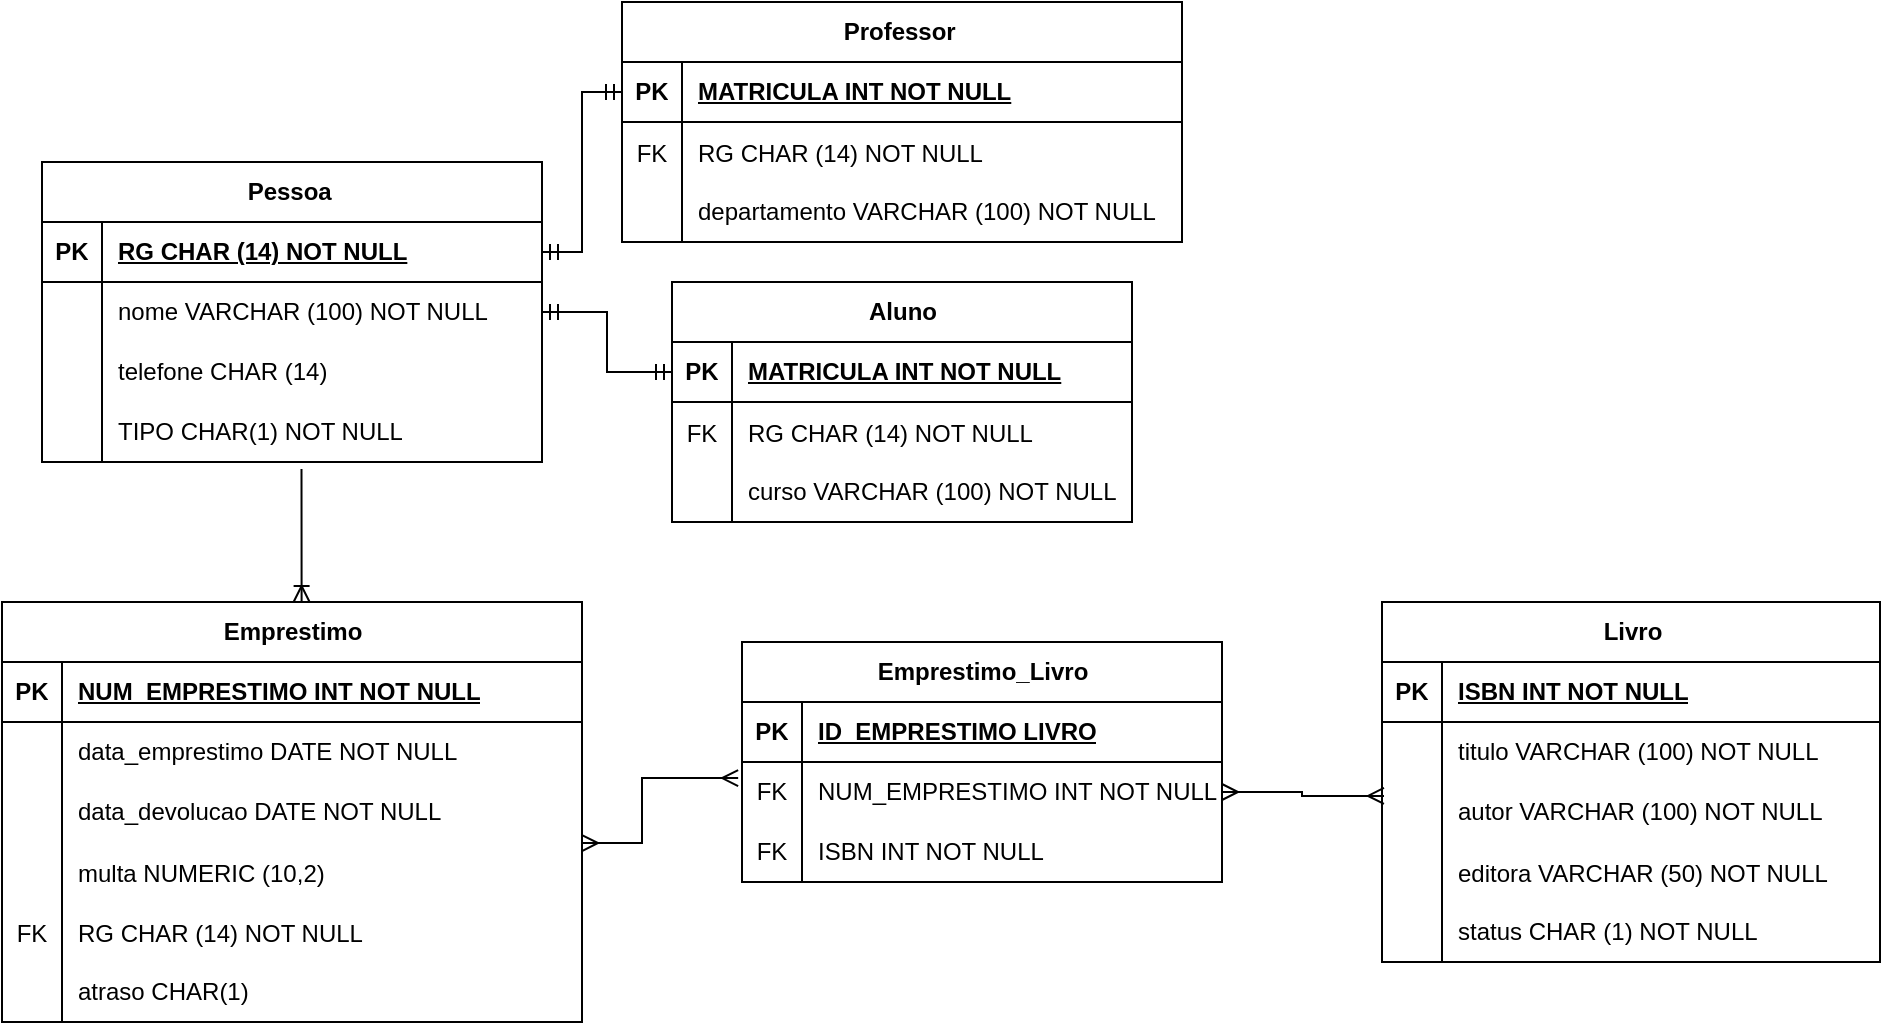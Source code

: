 <mxfile version="24.8.6">
  <diagram name="Página-1" id="VPwl-P8GIFrnqYpuES0P">
    <mxGraphModel dx="880" dy="1637" grid="1" gridSize="10" guides="1" tooltips="1" connect="1" arrows="1" fold="1" page="1" pageScale="1" pageWidth="827" pageHeight="1169" math="0" shadow="0">
      <root>
        <mxCell id="0" />
        <mxCell id="1" parent="0" />
        <mxCell id="wAEbkP4SQb0jNfC5Fs4B-1" value="Livro" style="shape=table;startSize=30;container=1;collapsible=1;childLayout=tableLayout;fixedRows=1;rowLines=0;fontStyle=1;align=center;resizeLast=1;html=1;" vertex="1" parent="1">
          <mxGeometry x="1000" y="-30" width="249" height="180" as="geometry" />
        </mxCell>
        <mxCell id="wAEbkP4SQb0jNfC5Fs4B-2" value="" style="shape=tableRow;horizontal=0;startSize=0;swimlaneHead=0;swimlaneBody=0;fillColor=none;collapsible=0;dropTarget=0;points=[[0,0.5],[1,0.5]];portConstraint=eastwest;top=0;left=0;right=0;bottom=1;" vertex="1" parent="wAEbkP4SQb0jNfC5Fs4B-1">
          <mxGeometry y="30" width="249" height="30" as="geometry" />
        </mxCell>
        <mxCell id="wAEbkP4SQb0jNfC5Fs4B-3" value="PK" style="shape=partialRectangle;connectable=0;fillColor=none;top=0;left=0;bottom=0;right=0;fontStyle=1;overflow=hidden;whiteSpace=wrap;html=1;" vertex="1" parent="wAEbkP4SQb0jNfC5Fs4B-2">
          <mxGeometry width="30" height="30" as="geometry">
            <mxRectangle width="30" height="30" as="alternateBounds" />
          </mxGeometry>
        </mxCell>
        <mxCell id="wAEbkP4SQb0jNfC5Fs4B-4" value="ISBN INT NOT NULL" style="shape=partialRectangle;connectable=0;fillColor=none;top=0;left=0;bottom=0;right=0;align=left;spacingLeft=6;fontStyle=5;overflow=hidden;whiteSpace=wrap;html=1;" vertex="1" parent="wAEbkP4SQb0jNfC5Fs4B-2">
          <mxGeometry x="30" width="219" height="30" as="geometry">
            <mxRectangle width="219" height="30" as="alternateBounds" />
          </mxGeometry>
        </mxCell>
        <mxCell id="wAEbkP4SQb0jNfC5Fs4B-5" value="" style="shape=tableRow;horizontal=0;startSize=0;swimlaneHead=0;swimlaneBody=0;fillColor=none;collapsible=0;dropTarget=0;points=[[0,0.5],[1,0.5]];portConstraint=eastwest;top=0;left=0;right=0;bottom=0;" vertex="1" parent="wAEbkP4SQb0jNfC5Fs4B-1">
          <mxGeometry y="60" width="249" height="30" as="geometry" />
        </mxCell>
        <mxCell id="wAEbkP4SQb0jNfC5Fs4B-6" value="" style="shape=partialRectangle;connectable=0;fillColor=none;top=0;left=0;bottom=0;right=0;editable=1;overflow=hidden;whiteSpace=wrap;html=1;" vertex="1" parent="wAEbkP4SQb0jNfC5Fs4B-5">
          <mxGeometry width="30" height="30" as="geometry">
            <mxRectangle width="30" height="30" as="alternateBounds" />
          </mxGeometry>
        </mxCell>
        <mxCell id="wAEbkP4SQb0jNfC5Fs4B-7" value="titulo VARCHAR (100) NOT NULL" style="shape=partialRectangle;connectable=0;fillColor=none;top=0;left=0;bottom=0;right=0;align=left;spacingLeft=6;overflow=hidden;whiteSpace=wrap;html=1;" vertex="1" parent="wAEbkP4SQb0jNfC5Fs4B-5">
          <mxGeometry x="30" width="219" height="30" as="geometry">
            <mxRectangle width="219" height="30" as="alternateBounds" />
          </mxGeometry>
        </mxCell>
        <mxCell id="wAEbkP4SQb0jNfC5Fs4B-8" value="" style="shape=tableRow;horizontal=0;startSize=0;swimlaneHead=0;swimlaneBody=0;fillColor=none;collapsible=0;dropTarget=0;points=[[0,0.5],[1,0.5]];portConstraint=eastwest;top=0;left=0;right=0;bottom=0;" vertex="1" parent="wAEbkP4SQb0jNfC5Fs4B-1">
          <mxGeometry y="90" width="249" height="30" as="geometry" />
        </mxCell>
        <mxCell id="wAEbkP4SQb0jNfC5Fs4B-9" value="" style="shape=partialRectangle;connectable=0;fillColor=none;top=0;left=0;bottom=0;right=0;editable=1;overflow=hidden;whiteSpace=wrap;html=1;" vertex="1" parent="wAEbkP4SQb0jNfC5Fs4B-8">
          <mxGeometry width="30" height="30" as="geometry">
            <mxRectangle width="30" height="30" as="alternateBounds" />
          </mxGeometry>
        </mxCell>
        <mxCell id="wAEbkP4SQb0jNfC5Fs4B-10" value="autor VARCHAR (100) NOT NULL" style="shape=partialRectangle;connectable=0;fillColor=none;top=0;left=0;bottom=0;right=0;align=left;spacingLeft=6;overflow=hidden;whiteSpace=wrap;html=1;" vertex="1" parent="wAEbkP4SQb0jNfC5Fs4B-8">
          <mxGeometry x="30" width="219" height="30" as="geometry">
            <mxRectangle width="219" height="30" as="alternateBounds" />
          </mxGeometry>
        </mxCell>
        <mxCell id="wAEbkP4SQb0jNfC5Fs4B-14" value="" style="shape=tableRow;horizontal=0;startSize=0;swimlaneHead=0;swimlaneBody=0;fillColor=none;collapsible=0;dropTarget=0;points=[[0,0.5],[1,0.5]];portConstraint=eastwest;top=0;left=0;right=0;bottom=0;" vertex="1" parent="wAEbkP4SQb0jNfC5Fs4B-1">
          <mxGeometry y="120" width="249" height="30" as="geometry" />
        </mxCell>
        <mxCell id="wAEbkP4SQb0jNfC5Fs4B-15" value="" style="shape=partialRectangle;connectable=0;fillColor=none;top=0;left=0;bottom=0;right=0;editable=1;overflow=hidden;" vertex="1" parent="wAEbkP4SQb0jNfC5Fs4B-14">
          <mxGeometry width="30" height="30" as="geometry">
            <mxRectangle width="30" height="30" as="alternateBounds" />
          </mxGeometry>
        </mxCell>
        <mxCell id="wAEbkP4SQb0jNfC5Fs4B-16" value="editora VARCHAR (50) NOT NULL" style="shape=partialRectangle;connectable=0;fillColor=none;top=0;left=0;bottom=0;right=0;align=left;spacingLeft=6;overflow=hidden;" vertex="1" parent="wAEbkP4SQb0jNfC5Fs4B-14">
          <mxGeometry x="30" width="219" height="30" as="geometry">
            <mxRectangle width="219" height="30" as="alternateBounds" />
          </mxGeometry>
        </mxCell>
        <mxCell id="wAEbkP4SQb0jNfC5Fs4B-11" value="" style="shape=tableRow;horizontal=0;startSize=0;swimlaneHead=0;swimlaneBody=0;fillColor=none;collapsible=0;dropTarget=0;points=[[0,0.5],[1,0.5]];portConstraint=eastwest;top=0;left=0;right=0;bottom=0;" vertex="1" parent="wAEbkP4SQb0jNfC5Fs4B-1">
          <mxGeometry y="150" width="249" height="30" as="geometry" />
        </mxCell>
        <mxCell id="wAEbkP4SQb0jNfC5Fs4B-12" value="" style="shape=partialRectangle;connectable=0;fillColor=none;top=0;left=0;bottom=0;right=0;editable=1;overflow=hidden;whiteSpace=wrap;html=1;" vertex="1" parent="wAEbkP4SQb0jNfC5Fs4B-11">
          <mxGeometry width="30" height="30" as="geometry">
            <mxRectangle width="30" height="30" as="alternateBounds" />
          </mxGeometry>
        </mxCell>
        <mxCell id="wAEbkP4SQb0jNfC5Fs4B-13" value="status CHAR (1) NOT NULL" style="shape=partialRectangle;connectable=0;fillColor=none;top=0;left=0;bottom=0;right=0;align=left;spacingLeft=6;overflow=hidden;whiteSpace=wrap;html=1;" vertex="1" parent="wAEbkP4SQb0jNfC5Fs4B-11">
          <mxGeometry x="30" width="219" height="30" as="geometry">
            <mxRectangle width="219" height="30" as="alternateBounds" />
          </mxGeometry>
        </mxCell>
        <mxCell id="wAEbkP4SQb0jNfC5Fs4B-17" value="Pessoa&amp;nbsp;" style="shape=table;startSize=30;container=1;collapsible=1;childLayout=tableLayout;fixedRows=1;rowLines=0;fontStyle=1;align=center;resizeLast=1;html=1;" vertex="1" parent="1">
          <mxGeometry x="330" y="-250" width="250" height="150" as="geometry" />
        </mxCell>
        <mxCell id="wAEbkP4SQb0jNfC5Fs4B-18" value="" style="shape=tableRow;horizontal=0;startSize=0;swimlaneHead=0;swimlaneBody=0;fillColor=none;collapsible=0;dropTarget=0;points=[[0,0.5],[1,0.5]];portConstraint=eastwest;top=0;left=0;right=0;bottom=1;" vertex="1" parent="wAEbkP4SQb0jNfC5Fs4B-17">
          <mxGeometry y="30" width="250" height="30" as="geometry" />
        </mxCell>
        <mxCell id="wAEbkP4SQb0jNfC5Fs4B-19" value="PK" style="shape=partialRectangle;connectable=0;fillColor=none;top=0;left=0;bottom=0;right=0;fontStyle=1;overflow=hidden;whiteSpace=wrap;html=1;" vertex="1" parent="wAEbkP4SQb0jNfC5Fs4B-18">
          <mxGeometry width="30" height="30" as="geometry">
            <mxRectangle width="30" height="30" as="alternateBounds" />
          </mxGeometry>
        </mxCell>
        <mxCell id="wAEbkP4SQb0jNfC5Fs4B-20" value="RG CHAR (14) NOT NULL" style="shape=partialRectangle;connectable=0;fillColor=none;top=0;left=0;bottom=0;right=0;align=left;spacingLeft=6;fontStyle=5;overflow=hidden;whiteSpace=wrap;html=1;" vertex="1" parent="wAEbkP4SQb0jNfC5Fs4B-18">
          <mxGeometry x="30" width="220" height="30" as="geometry">
            <mxRectangle width="220" height="30" as="alternateBounds" />
          </mxGeometry>
        </mxCell>
        <mxCell id="wAEbkP4SQb0jNfC5Fs4B-21" value="" style="shape=tableRow;horizontal=0;startSize=0;swimlaneHead=0;swimlaneBody=0;fillColor=none;collapsible=0;dropTarget=0;points=[[0,0.5],[1,0.5]];portConstraint=eastwest;top=0;left=0;right=0;bottom=0;" vertex="1" parent="wAEbkP4SQb0jNfC5Fs4B-17">
          <mxGeometry y="60" width="250" height="30" as="geometry" />
        </mxCell>
        <mxCell id="wAEbkP4SQb0jNfC5Fs4B-22" value="" style="shape=partialRectangle;connectable=0;fillColor=none;top=0;left=0;bottom=0;right=0;editable=1;overflow=hidden;whiteSpace=wrap;html=1;" vertex="1" parent="wAEbkP4SQb0jNfC5Fs4B-21">
          <mxGeometry width="30" height="30" as="geometry">
            <mxRectangle width="30" height="30" as="alternateBounds" />
          </mxGeometry>
        </mxCell>
        <mxCell id="wAEbkP4SQb0jNfC5Fs4B-23" value="nome VARCHAR (100) NOT NULL" style="shape=partialRectangle;connectable=0;fillColor=none;top=0;left=0;bottom=0;right=0;align=left;spacingLeft=6;overflow=hidden;whiteSpace=wrap;html=1;" vertex="1" parent="wAEbkP4SQb0jNfC5Fs4B-21">
          <mxGeometry x="30" width="220" height="30" as="geometry">
            <mxRectangle width="220" height="30" as="alternateBounds" />
          </mxGeometry>
        </mxCell>
        <mxCell id="wAEbkP4SQb0jNfC5Fs4B-24" value="" style="shape=tableRow;horizontal=0;startSize=0;swimlaneHead=0;swimlaneBody=0;fillColor=none;collapsible=0;dropTarget=0;points=[[0,0.5],[1,0.5]];portConstraint=eastwest;top=0;left=0;right=0;bottom=0;" vertex="1" parent="wAEbkP4SQb0jNfC5Fs4B-17">
          <mxGeometry y="90" width="250" height="30" as="geometry" />
        </mxCell>
        <mxCell id="wAEbkP4SQb0jNfC5Fs4B-25" value="" style="shape=partialRectangle;connectable=0;fillColor=none;top=0;left=0;bottom=0;right=0;editable=1;overflow=hidden;whiteSpace=wrap;html=1;" vertex="1" parent="wAEbkP4SQb0jNfC5Fs4B-24">
          <mxGeometry width="30" height="30" as="geometry">
            <mxRectangle width="30" height="30" as="alternateBounds" />
          </mxGeometry>
        </mxCell>
        <mxCell id="wAEbkP4SQb0jNfC5Fs4B-26" value="telefone CHAR (14)&amp;nbsp;" style="shape=partialRectangle;connectable=0;fillColor=none;top=0;left=0;bottom=0;right=0;align=left;spacingLeft=6;overflow=hidden;whiteSpace=wrap;html=1;" vertex="1" parent="wAEbkP4SQb0jNfC5Fs4B-24">
          <mxGeometry x="30" width="220" height="30" as="geometry">
            <mxRectangle width="220" height="30" as="alternateBounds" />
          </mxGeometry>
        </mxCell>
        <mxCell id="wAEbkP4SQb0jNfC5Fs4B-27" value="" style="shape=tableRow;horizontal=0;startSize=0;swimlaneHead=0;swimlaneBody=0;fillColor=none;collapsible=0;dropTarget=0;points=[[0,0.5],[1,0.5]];portConstraint=eastwest;top=0;left=0;right=0;bottom=0;" vertex="1" parent="wAEbkP4SQb0jNfC5Fs4B-17">
          <mxGeometry y="120" width="250" height="30" as="geometry" />
        </mxCell>
        <mxCell id="wAEbkP4SQb0jNfC5Fs4B-28" value="" style="shape=partialRectangle;connectable=0;fillColor=none;top=0;left=0;bottom=0;right=0;editable=1;overflow=hidden;whiteSpace=wrap;html=1;" vertex="1" parent="wAEbkP4SQb0jNfC5Fs4B-27">
          <mxGeometry width="30" height="30" as="geometry">
            <mxRectangle width="30" height="30" as="alternateBounds" />
          </mxGeometry>
        </mxCell>
        <mxCell id="wAEbkP4SQb0jNfC5Fs4B-29" value="TIPO CHAR(1) NOT NULL" style="shape=partialRectangle;connectable=0;fillColor=none;top=0;left=0;bottom=0;right=0;align=left;spacingLeft=6;overflow=hidden;whiteSpace=wrap;html=1;" vertex="1" parent="wAEbkP4SQb0jNfC5Fs4B-27">
          <mxGeometry x="30" width="220" height="30" as="geometry">
            <mxRectangle width="220" height="30" as="alternateBounds" />
          </mxGeometry>
        </mxCell>
        <mxCell id="wAEbkP4SQb0jNfC5Fs4B-30" value="Aluno" style="shape=table;startSize=30;container=1;collapsible=1;childLayout=tableLayout;fixedRows=1;rowLines=0;fontStyle=1;align=center;resizeLast=1;html=1;" vertex="1" parent="1">
          <mxGeometry x="645" y="-190" width="230" height="120" as="geometry" />
        </mxCell>
        <mxCell id="wAEbkP4SQb0jNfC5Fs4B-31" value="" style="shape=tableRow;horizontal=0;startSize=0;swimlaneHead=0;swimlaneBody=0;fillColor=none;collapsible=0;dropTarget=0;points=[[0,0.5],[1,0.5]];portConstraint=eastwest;top=0;left=0;right=0;bottom=1;" vertex="1" parent="wAEbkP4SQb0jNfC5Fs4B-30">
          <mxGeometry y="30" width="230" height="30" as="geometry" />
        </mxCell>
        <mxCell id="wAEbkP4SQb0jNfC5Fs4B-32" value="PK" style="shape=partialRectangle;connectable=0;fillColor=none;top=0;left=0;bottom=0;right=0;fontStyle=1;overflow=hidden;whiteSpace=wrap;html=1;" vertex="1" parent="wAEbkP4SQb0jNfC5Fs4B-31">
          <mxGeometry width="30" height="30" as="geometry">
            <mxRectangle width="30" height="30" as="alternateBounds" />
          </mxGeometry>
        </mxCell>
        <mxCell id="wAEbkP4SQb0jNfC5Fs4B-33" value="MATRICULA INT NOT NULL" style="shape=partialRectangle;connectable=0;fillColor=none;top=0;left=0;bottom=0;right=0;align=left;spacingLeft=6;fontStyle=5;overflow=hidden;whiteSpace=wrap;html=1;" vertex="1" parent="wAEbkP4SQb0jNfC5Fs4B-31">
          <mxGeometry x="30" width="200" height="30" as="geometry">
            <mxRectangle width="200" height="30" as="alternateBounds" />
          </mxGeometry>
        </mxCell>
        <mxCell id="wAEbkP4SQb0jNfC5Fs4B-130" value="" style="shape=tableRow;horizontal=0;startSize=0;swimlaneHead=0;swimlaneBody=0;fillColor=none;collapsible=0;dropTarget=0;points=[[0,0.5],[1,0.5]];portConstraint=eastwest;top=0;left=0;right=0;bottom=0;fontFamily=Helvetica;fontSize=12;fontColor=default;labelBackgroundColor=default;" vertex="1" parent="wAEbkP4SQb0jNfC5Fs4B-30">
          <mxGeometry y="60" width="230" height="30" as="geometry" />
        </mxCell>
        <mxCell id="wAEbkP4SQb0jNfC5Fs4B-131" value="FK" style="shape=partialRectangle;connectable=0;fillColor=none;top=0;left=0;bottom=0;right=0;editable=1;overflow=hidden;fontFamily=Helvetica;fontSize=12;fontColor=default;labelBackgroundColor=default;" vertex="1" parent="wAEbkP4SQb0jNfC5Fs4B-130">
          <mxGeometry width="30" height="30" as="geometry">
            <mxRectangle width="30" height="30" as="alternateBounds" />
          </mxGeometry>
        </mxCell>
        <mxCell id="wAEbkP4SQb0jNfC5Fs4B-132" value="RG CHAR (14) NOT NULL" style="shape=partialRectangle;connectable=0;fillColor=none;top=0;left=0;bottom=0;right=0;align=left;spacingLeft=6;overflow=hidden;fontFamily=Helvetica;fontSize=12;fontColor=default;labelBackgroundColor=default;" vertex="1" parent="wAEbkP4SQb0jNfC5Fs4B-130">
          <mxGeometry x="30" width="200" height="30" as="geometry">
            <mxRectangle width="200" height="30" as="alternateBounds" />
          </mxGeometry>
        </mxCell>
        <mxCell id="wAEbkP4SQb0jNfC5Fs4B-34" value="" style="shape=tableRow;horizontal=0;startSize=0;swimlaneHead=0;swimlaneBody=0;fillColor=none;collapsible=0;dropTarget=0;points=[[0,0.5],[1,0.5]];portConstraint=eastwest;top=0;left=0;right=0;bottom=0;" vertex="1" parent="wAEbkP4SQb0jNfC5Fs4B-30">
          <mxGeometry y="90" width="230" height="30" as="geometry" />
        </mxCell>
        <mxCell id="wAEbkP4SQb0jNfC5Fs4B-35" value="" style="shape=partialRectangle;connectable=0;fillColor=none;top=0;left=0;bottom=0;right=0;editable=1;overflow=hidden;whiteSpace=wrap;html=1;" vertex="1" parent="wAEbkP4SQb0jNfC5Fs4B-34">
          <mxGeometry width="30" height="30" as="geometry">
            <mxRectangle width="30" height="30" as="alternateBounds" />
          </mxGeometry>
        </mxCell>
        <mxCell id="wAEbkP4SQb0jNfC5Fs4B-36" value="curso VARCHAR (100) NOT NULL" style="shape=partialRectangle;connectable=0;fillColor=none;top=0;left=0;bottom=0;right=0;align=left;spacingLeft=6;overflow=hidden;whiteSpace=wrap;html=1;" vertex="1" parent="wAEbkP4SQb0jNfC5Fs4B-34">
          <mxGeometry x="30" width="200" height="30" as="geometry">
            <mxRectangle width="200" height="30" as="alternateBounds" />
          </mxGeometry>
        </mxCell>
        <mxCell id="wAEbkP4SQb0jNfC5Fs4B-43" value="Professor&amp;nbsp;" style="shape=table;startSize=30;container=1;collapsible=1;childLayout=tableLayout;fixedRows=1;rowLines=0;fontStyle=1;align=center;resizeLast=1;html=1;" vertex="1" parent="1">
          <mxGeometry x="620" y="-330" width="280" height="120" as="geometry" />
        </mxCell>
        <mxCell id="wAEbkP4SQb0jNfC5Fs4B-44" value="" style="shape=tableRow;horizontal=0;startSize=0;swimlaneHead=0;swimlaneBody=0;fillColor=none;collapsible=0;dropTarget=0;points=[[0,0.5],[1,0.5]];portConstraint=eastwest;top=0;left=0;right=0;bottom=1;" vertex="1" parent="wAEbkP4SQb0jNfC5Fs4B-43">
          <mxGeometry y="30" width="280" height="30" as="geometry" />
        </mxCell>
        <mxCell id="wAEbkP4SQb0jNfC5Fs4B-45" value="PK" style="shape=partialRectangle;connectable=0;fillColor=none;top=0;left=0;bottom=0;right=0;fontStyle=1;overflow=hidden;whiteSpace=wrap;html=1;" vertex="1" parent="wAEbkP4SQb0jNfC5Fs4B-44">
          <mxGeometry width="30" height="30" as="geometry">
            <mxRectangle width="30" height="30" as="alternateBounds" />
          </mxGeometry>
        </mxCell>
        <mxCell id="wAEbkP4SQb0jNfC5Fs4B-46" value="MATRICULA INT NOT NULL" style="shape=partialRectangle;connectable=0;fillColor=none;top=0;left=0;bottom=0;right=0;align=left;spacingLeft=6;fontStyle=5;overflow=hidden;whiteSpace=wrap;html=1;" vertex="1" parent="wAEbkP4SQb0jNfC5Fs4B-44">
          <mxGeometry x="30" width="250" height="30" as="geometry">
            <mxRectangle width="250" height="30" as="alternateBounds" />
          </mxGeometry>
        </mxCell>
        <mxCell id="wAEbkP4SQb0jNfC5Fs4B-127" value="" style="shape=tableRow;horizontal=0;startSize=0;swimlaneHead=0;swimlaneBody=0;fillColor=none;collapsible=0;dropTarget=0;points=[[0,0.5],[1,0.5]];portConstraint=eastwest;top=0;left=0;right=0;bottom=0;fontFamily=Helvetica;fontSize=12;fontColor=default;labelBackgroundColor=default;" vertex="1" parent="wAEbkP4SQb0jNfC5Fs4B-43">
          <mxGeometry y="60" width="280" height="30" as="geometry" />
        </mxCell>
        <mxCell id="wAEbkP4SQb0jNfC5Fs4B-128" value="FK" style="shape=partialRectangle;connectable=0;fillColor=none;top=0;left=0;bottom=0;right=0;editable=1;overflow=hidden;fontFamily=Helvetica;fontSize=12;fontColor=default;labelBackgroundColor=default;" vertex="1" parent="wAEbkP4SQb0jNfC5Fs4B-127">
          <mxGeometry width="30" height="30" as="geometry">
            <mxRectangle width="30" height="30" as="alternateBounds" />
          </mxGeometry>
        </mxCell>
        <mxCell id="wAEbkP4SQb0jNfC5Fs4B-129" value="RG CHAR (14) NOT NULL" style="shape=partialRectangle;connectable=0;fillColor=none;top=0;left=0;bottom=0;right=0;align=left;spacingLeft=6;overflow=hidden;fontFamily=Helvetica;fontSize=12;fontColor=default;labelBackgroundColor=default;" vertex="1" parent="wAEbkP4SQb0jNfC5Fs4B-127">
          <mxGeometry x="30" width="250" height="30" as="geometry">
            <mxRectangle width="250" height="30" as="alternateBounds" />
          </mxGeometry>
        </mxCell>
        <mxCell id="wAEbkP4SQb0jNfC5Fs4B-47" value="" style="shape=tableRow;horizontal=0;startSize=0;swimlaneHead=0;swimlaneBody=0;fillColor=none;collapsible=0;dropTarget=0;points=[[0,0.5],[1,0.5]];portConstraint=eastwest;top=0;left=0;right=0;bottom=0;" vertex="1" parent="wAEbkP4SQb0jNfC5Fs4B-43">
          <mxGeometry y="90" width="280" height="30" as="geometry" />
        </mxCell>
        <mxCell id="wAEbkP4SQb0jNfC5Fs4B-48" value="" style="shape=partialRectangle;connectable=0;fillColor=none;top=0;left=0;bottom=0;right=0;editable=1;overflow=hidden;whiteSpace=wrap;html=1;" vertex="1" parent="wAEbkP4SQb0jNfC5Fs4B-47">
          <mxGeometry width="30" height="30" as="geometry">
            <mxRectangle width="30" height="30" as="alternateBounds" />
          </mxGeometry>
        </mxCell>
        <mxCell id="wAEbkP4SQb0jNfC5Fs4B-49" value="departamento VARCHAR (100) NOT NULL" style="shape=partialRectangle;connectable=0;fillColor=none;top=0;left=0;bottom=0;right=0;align=left;spacingLeft=6;overflow=hidden;whiteSpace=wrap;html=1;" vertex="1" parent="wAEbkP4SQb0jNfC5Fs4B-47">
          <mxGeometry x="30" width="250" height="30" as="geometry">
            <mxRectangle width="250" height="30" as="alternateBounds" />
          </mxGeometry>
        </mxCell>
        <mxCell id="wAEbkP4SQb0jNfC5Fs4B-75" value="Emprestimo" style="shape=table;startSize=30;container=1;collapsible=1;childLayout=tableLayout;fixedRows=1;rowLines=0;fontStyle=1;align=center;resizeLast=1;html=1;" vertex="1" parent="1">
          <mxGeometry x="310" y="-30" width="290" height="210" as="geometry" />
        </mxCell>
        <mxCell id="wAEbkP4SQb0jNfC5Fs4B-76" value="" style="shape=tableRow;horizontal=0;startSize=0;swimlaneHead=0;swimlaneBody=0;fillColor=none;collapsible=0;dropTarget=0;points=[[0,0.5],[1,0.5]];portConstraint=eastwest;top=0;left=0;right=0;bottom=1;" vertex="1" parent="wAEbkP4SQb0jNfC5Fs4B-75">
          <mxGeometry y="30" width="290" height="30" as="geometry" />
        </mxCell>
        <mxCell id="wAEbkP4SQb0jNfC5Fs4B-77" value="PK" style="shape=partialRectangle;connectable=0;fillColor=none;top=0;left=0;bottom=0;right=0;fontStyle=1;overflow=hidden;whiteSpace=wrap;html=1;" vertex="1" parent="wAEbkP4SQb0jNfC5Fs4B-76">
          <mxGeometry width="30" height="30" as="geometry">
            <mxRectangle width="30" height="30" as="alternateBounds" />
          </mxGeometry>
        </mxCell>
        <mxCell id="wAEbkP4SQb0jNfC5Fs4B-78" value="NUM_EMPRESTIMO INT NOT NULL" style="shape=partialRectangle;connectable=0;fillColor=none;top=0;left=0;bottom=0;right=0;align=left;spacingLeft=6;fontStyle=5;overflow=hidden;whiteSpace=wrap;html=1;" vertex="1" parent="wAEbkP4SQb0jNfC5Fs4B-76">
          <mxGeometry x="30" width="260" height="30" as="geometry">
            <mxRectangle width="260" height="30" as="alternateBounds" />
          </mxGeometry>
        </mxCell>
        <mxCell id="wAEbkP4SQb0jNfC5Fs4B-79" value="" style="shape=tableRow;horizontal=0;startSize=0;swimlaneHead=0;swimlaneBody=0;fillColor=none;collapsible=0;dropTarget=0;points=[[0,0.5],[1,0.5]];portConstraint=eastwest;top=0;left=0;right=0;bottom=0;" vertex="1" parent="wAEbkP4SQb0jNfC5Fs4B-75">
          <mxGeometry y="60" width="290" height="30" as="geometry" />
        </mxCell>
        <mxCell id="wAEbkP4SQb0jNfC5Fs4B-80" value="" style="shape=partialRectangle;connectable=0;fillColor=none;top=0;left=0;bottom=0;right=0;editable=1;overflow=hidden;whiteSpace=wrap;html=1;" vertex="1" parent="wAEbkP4SQb0jNfC5Fs4B-79">
          <mxGeometry width="30" height="30" as="geometry">
            <mxRectangle width="30" height="30" as="alternateBounds" />
          </mxGeometry>
        </mxCell>
        <mxCell id="wAEbkP4SQb0jNfC5Fs4B-81" value="data_emprestimo DATE NOT NULL&lt;span style=&quot;white-space: pre;&quot;&gt;&#x9;&lt;/span&gt;" style="shape=partialRectangle;connectable=0;fillColor=none;top=0;left=0;bottom=0;right=0;align=left;spacingLeft=6;overflow=hidden;whiteSpace=wrap;html=1;" vertex="1" parent="wAEbkP4SQb0jNfC5Fs4B-79">
          <mxGeometry x="30" width="260" height="30" as="geometry">
            <mxRectangle width="260" height="30" as="alternateBounds" />
          </mxGeometry>
        </mxCell>
        <mxCell id="wAEbkP4SQb0jNfC5Fs4B-82" value="" style="shape=tableRow;horizontal=0;startSize=0;swimlaneHead=0;swimlaneBody=0;fillColor=none;collapsible=0;dropTarget=0;points=[[0,0.5],[1,0.5]];portConstraint=eastwest;top=0;left=0;right=0;bottom=0;" vertex="1" parent="wAEbkP4SQb0jNfC5Fs4B-75">
          <mxGeometry y="90" width="290" height="30" as="geometry" />
        </mxCell>
        <mxCell id="wAEbkP4SQb0jNfC5Fs4B-83" value="" style="shape=partialRectangle;connectable=0;fillColor=none;top=0;left=0;bottom=0;right=0;editable=1;overflow=hidden;whiteSpace=wrap;html=1;" vertex="1" parent="wAEbkP4SQb0jNfC5Fs4B-82">
          <mxGeometry width="30" height="30" as="geometry">
            <mxRectangle width="30" height="30" as="alternateBounds" />
          </mxGeometry>
        </mxCell>
        <mxCell id="wAEbkP4SQb0jNfC5Fs4B-84" value="data_devolucao DATE NOT NULL" style="shape=partialRectangle;connectable=0;fillColor=none;top=0;left=0;bottom=0;right=0;align=left;spacingLeft=6;overflow=hidden;whiteSpace=wrap;html=1;" vertex="1" parent="wAEbkP4SQb0jNfC5Fs4B-82">
          <mxGeometry x="30" width="260" height="30" as="geometry">
            <mxRectangle width="260" height="30" as="alternateBounds" />
          </mxGeometry>
        </mxCell>
        <mxCell id="wAEbkP4SQb0jNfC5Fs4B-85" value="" style="shape=tableRow;horizontal=0;startSize=0;swimlaneHead=0;swimlaneBody=0;fillColor=none;collapsible=0;dropTarget=0;points=[[0,0.5],[1,0.5]];portConstraint=eastwest;top=0;left=0;right=0;bottom=0;" vertex="1" parent="wAEbkP4SQb0jNfC5Fs4B-75">
          <mxGeometry y="120" width="290" height="30" as="geometry" />
        </mxCell>
        <mxCell id="wAEbkP4SQb0jNfC5Fs4B-86" value="" style="shape=partialRectangle;connectable=0;fillColor=none;top=0;left=0;bottom=0;right=0;editable=1;overflow=hidden;" vertex="1" parent="wAEbkP4SQb0jNfC5Fs4B-85">
          <mxGeometry width="30" height="30" as="geometry">
            <mxRectangle width="30" height="30" as="alternateBounds" />
          </mxGeometry>
        </mxCell>
        <mxCell id="wAEbkP4SQb0jNfC5Fs4B-87" value="multa NUMERIC (10,2)" style="shape=partialRectangle;connectable=0;fillColor=none;top=0;left=0;bottom=0;right=0;align=left;spacingLeft=6;overflow=hidden;" vertex="1" parent="wAEbkP4SQb0jNfC5Fs4B-85">
          <mxGeometry x="30" width="260" height="30" as="geometry">
            <mxRectangle width="260" height="30" as="alternateBounds" />
          </mxGeometry>
        </mxCell>
        <mxCell id="wAEbkP4SQb0jNfC5Fs4B-88" value="" style="shape=tableRow;horizontal=0;startSize=0;swimlaneHead=0;swimlaneBody=0;fillColor=none;collapsible=0;dropTarget=0;points=[[0,0.5],[1,0.5]];portConstraint=eastwest;top=0;left=0;right=0;bottom=0;" vertex="1" parent="wAEbkP4SQb0jNfC5Fs4B-75">
          <mxGeometry y="150" width="290" height="30" as="geometry" />
        </mxCell>
        <mxCell id="wAEbkP4SQb0jNfC5Fs4B-89" value="FK" style="shape=partialRectangle;connectable=0;fillColor=none;top=0;left=0;bottom=0;right=0;editable=1;overflow=hidden;" vertex="1" parent="wAEbkP4SQb0jNfC5Fs4B-88">
          <mxGeometry width="30" height="30" as="geometry">
            <mxRectangle width="30" height="30" as="alternateBounds" />
          </mxGeometry>
        </mxCell>
        <mxCell id="wAEbkP4SQb0jNfC5Fs4B-90" value="RG CHAR (14) NOT NULL" style="shape=partialRectangle;connectable=0;fillColor=none;top=0;left=0;bottom=0;right=0;align=left;spacingLeft=6;overflow=hidden;" vertex="1" parent="wAEbkP4SQb0jNfC5Fs4B-88">
          <mxGeometry x="30" width="260" height="30" as="geometry">
            <mxRectangle width="260" height="30" as="alternateBounds" />
          </mxGeometry>
        </mxCell>
        <mxCell id="wAEbkP4SQb0jNfC5Fs4B-91" value="" style="shape=tableRow;horizontal=0;startSize=0;swimlaneHead=0;swimlaneBody=0;fillColor=none;collapsible=0;dropTarget=0;points=[[0,0.5],[1,0.5]];portConstraint=eastwest;top=0;left=0;right=0;bottom=0;" vertex="1" parent="wAEbkP4SQb0jNfC5Fs4B-75">
          <mxGeometry y="180" width="290" height="30" as="geometry" />
        </mxCell>
        <mxCell id="wAEbkP4SQb0jNfC5Fs4B-92" value="" style="shape=partialRectangle;connectable=0;fillColor=none;top=0;left=0;bottom=0;right=0;editable=1;overflow=hidden;whiteSpace=wrap;html=1;" vertex="1" parent="wAEbkP4SQb0jNfC5Fs4B-91">
          <mxGeometry width="30" height="30" as="geometry">
            <mxRectangle width="30" height="30" as="alternateBounds" />
          </mxGeometry>
        </mxCell>
        <mxCell id="wAEbkP4SQb0jNfC5Fs4B-93" value="atraso CHAR(1)" style="shape=partialRectangle;connectable=0;fillColor=none;top=0;left=0;bottom=0;right=0;align=left;spacingLeft=6;overflow=hidden;whiteSpace=wrap;html=1;" vertex="1" parent="wAEbkP4SQb0jNfC5Fs4B-91">
          <mxGeometry x="30" width="260" height="30" as="geometry">
            <mxRectangle width="260" height="30" as="alternateBounds" />
          </mxGeometry>
        </mxCell>
        <mxCell id="wAEbkP4SQb0jNfC5Fs4B-107" value="Emprestimo_Livro" style="shape=table;startSize=30;container=1;collapsible=1;childLayout=tableLayout;fixedRows=1;rowLines=0;fontStyle=1;align=center;resizeLast=1;html=1;" vertex="1" parent="1">
          <mxGeometry x="680" y="-10" width="240" height="120" as="geometry" />
        </mxCell>
        <mxCell id="wAEbkP4SQb0jNfC5Fs4B-108" value="" style="shape=tableRow;horizontal=0;startSize=0;swimlaneHead=0;swimlaneBody=0;fillColor=none;collapsible=0;dropTarget=0;points=[[0,0.5],[1,0.5]];portConstraint=eastwest;top=0;left=0;right=0;bottom=1;" vertex="1" parent="wAEbkP4SQb0jNfC5Fs4B-107">
          <mxGeometry y="30" width="240" height="30" as="geometry" />
        </mxCell>
        <mxCell id="wAEbkP4SQb0jNfC5Fs4B-109" value="PK" style="shape=partialRectangle;connectable=0;fillColor=none;top=0;left=0;bottom=0;right=0;fontStyle=1;overflow=hidden;whiteSpace=wrap;html=1;" vertex="1" parent="wAEbkP4SQb0jNfC5Fs4B-108">
          <mxGeometry width="30" height="30" as="geometry">
            <mxRectangle width="30" height="30" as="alternateBounds" />
          </mxGeometry>
        </mxCell>
        <mxCell id="wAEbkP4SQb0jNfC5Fs4B-110" value="ID_EMPRESTIMO LIVRO" style="shape=partialRectangle;connectable=0;fillColor=none;top=0;left=0;bottom=0;right=0;align=left;spacingLeft=6;fontStyle=5;overflow=hidden;whiteSpace=wrap;html=1;" vertex="1" parent="wAEbkP4SQb0jNfC5Fs4B-108">
          <mxGeometry x="30" width="210" height="30" as="geometry">
            <mxRectangle width="210" height="30" as="alternateBounds" />
          </mxGeometry>
        </mxCell>
        <mxCell id="wAEbkP4SQb0jNfC5Fs4B-111" value="" style="shape=tableRow;horizontal=0;startSize=0;swimlaneHead=0;swimlaneBody=0;fillColor=none;collapsible=0;dropTarget=0;points=[[0,0.5],[1,0.5]];portConstraint=eastwest;top=0;left=0;right=0;bottom=0;" vertex="1" parent="wAEbkP4SQb0jNfC5Fs4B-107">
          <mxGeometry y="60" width="240" height="30" as="geometry" />
        </mxCell>
        <mxCell id="wAEbkP4SQb0jNfC5Fs4B-112" value="FK" style="shape=partialRectangle;connectable=0;fillColor=none;top=0;left=0;bottom=0;right=0;editable=1;overflow=hidden;whiteSpace=wrap;html=1;" vertex="1" parent="wAEbkP4SQb0jNfC5Fs4B-111">
          <mxGeometry width="30" height="30" as="geometry">
            <mxRectangle width="30" height="30" as="alternateBounds" />
          </mxGeometry>
        </mxCell>
        <mxCell id="wAEbkP4SQb0jNfC5Fs4B-113" value="NUM_EMPRESTIMO INT NOT NULL" style="shape=partialRectangle;connectable=0;fillColor=none;top=0;left=0;bottom=0;right=0;align=left;spacingLeft=6;overflow=hidden;whiteSpace=wrap;html=1;" vertex="1" parent="wAEbkP4SQb0jNfC5Fs4B-111">
          <mxGeometry x="30" width="210" height="30" as="geometry">
            <mxRectangle width="210" height="30" as="alternateBounds" />
          </mxGeometry>
        </mxCell>
        <mxCell id="wAEbkP4SQb0jNfC5Fs4B-114" value="" style="shape=tableRow;horizontal=0;startSize=0;swimlaneHead=0;swimlaneBody=0;fillColor=none;collapsible=0;dropTarget=0;points=[[0,0.5],[1,0.5]];portConstraint=eastwest;top=0;left=0;right=0;bottom=0;" vertex="1" parent="wAEbkP4SQb0jNfC5Fs4B-107">
          <mxGeometry y="90" width="240" height="30" as="geometry" />
        </mxCell>
        <mxCell id="wAEbkP4SQb0jNfC5Fs4B-115" value="FK" style="shape=partialRectangle;connectable=0;fillColor=none;top=0;left=0;bottom=0;right=0;editable=1;overflow=hidden;whiteSpace=wrap;html=1;" vertex="1" parent="wAEbkP4SQb0jNfC5Fs4B-114">
          <mxGeometry width="30" height="30" as="geometry">
            <mxRectangle width="30" height="30" as="alternateBounds" />
          </mxGeometry>
        </mxCell>
        <mxCell id="wAEbkP4SQb0jNfC5Fs4B-116" value="ISBN INT NOT NULL" style="shape=partialRectangle;connectable=0;fillColor=none;top=0;left=0;bottom=0;right=0;align=left;spacingLeft=6;overflow=hidden;whiteSpace=wrap;html=1;" vertex="1" parent="wAEbkP4SQb0jNfC5Fs4B-114">
          <mxGeometry x="30" width="210" height="30" as="geometry">
            <mxRectangle width="210" height="30" as="alternateBounds" />
          </mxGeometry>
        </mxCell>
        <mxCell id="wAEbkP4SQb0jNfC5Fs4B-121" value="" style="edgeStyle=orthogonalEdgeStyle;fontSize=12;html=1;endArrow=ERmandOne;startArrow=ERmandOne;rounded=0;exitX=1;exitY=0.5;exitDx=0;exitDy=0;entryX=0;entryY=0.5;entryDx=0;entryDy=0;" edge="1" parent="1" source="wAEbkP4SQb0jNfC5Fs4B-21" target="wAEbkP4SQb0jNfC5Fs4B-31">
          <mxGeometry width="100" height="100" relative="1" as="geometry">
            <mxPoint x="414" y="10" as="sourcePoint" />
            <mxPoint x="514" y="-90" as="targetPoint" />
          </mxGeometry>
        </mxCell>
        <mxCell id="wAEbkP4SQb0jNfC5Fs4B-123" value="" style="edgeStyle=orthogonalEdgeStyle;fontSize=12;html=1;endArrow=ERmandOne;startArrow=ERmandOne;rounded=0;strokeColor=default;align=center;verticalAlign=middle;fontFamily=Helvetica;fontColor=default;labelBackgroundColor=default;entryX=1;entryY=0.5;entryDx=0;entryDy=0;" edge="1" parent="1" source="wAEbkP4SQb0jNfC5Fs4B-44" target="wAEbkP4SQb0jNfC5Fs4B-18">
          <mxGeometry width="100" height="100" relative="1" as="geometry">
            <mxPoint x="1532" y="-310" as="sourcePoint" />
            <mxPoint x="960" y="-210.89" as="targetPoint" />
          </mxGeometry>
        </mxCell>
        <mxCell id="wAEbkP4SQb0jNfC5Fs4B-124" value="" style="edgeStyle=orthogonalEdgeStyle;fontSize=12;html=1;endArrow=ERoneToMany;rounded=0;strokeColor=default;align=center;verticalAlign=middle;fontFamily=Helvetica;fontColor=default;labelBackgroundColor=default;exitX=0.519;exitY=1.118;exitDx=0;exitDy=0;exitPerimeter=0;" edge="1" parent="1" source="wAEbkP4SQb0jNfC5Fs4B-27" target="wAEbkP4SQb0jNfC5Fs4B-75">
          <mxGeometry width="100" height="100" relative="1" as="geometry">
            <mxPoint x="550" y="-10" as="sourcePoint" />
            <mxPoint x="780" y="-70" as="targetPoint" />
            <Array as="points">
              <mxPoint x="460" y="-36" />
              <mxPoint x="460" y="5" />
              <mxPoint x="465" y="5" />
            </Array>
          </mxGeometry>
        </mxCell>
        <mxCell id="wAEbkP4SQb0jNfC5Fs4B-125" value="" style="edgeStyle=orthogonalEdgeStyle;fontSize=12;html=1;endArrow=ERmany;startArrow=ERmany;rounded=0;strokeColor=default;align=center;verticalAlign=middle;fontFamily=Helvetica;fontColor=default;labelBackgroundColor=default;exitX=1;exitY=0.017;exitDx=0;exitDy=0;exitPerimeter=0;entryX=-0.008;entryY=0.267;entryDx=0;entryDy=0;entryPerimeter=0;" edge="1" parent="1" source="wAEbkP4SQb0jNfC5Fs4B-85" target="wAEbkP4SQb0jNfC5Fs4B-111">
          <mxGeometry width="100" height="100" relative="1" as="geometry">
            <mxPoint x="680" y="90" as="sourcePoint" />
            <mxPoint x="780" y="-10" as="targetPoint" />
            <Array as="points">
              <mxPoint x="630" y="91" />
              <mxPoint x="630" y="58" />
            </Array>
          </mxGeometry>
        </mxCell>
        <mxCell id="wAEbkP4SQb0jNfC5Fs4B-126" value="" style="edgeStyle=orthogonalEdgeStyle;fontSize=12;html=1;endArrow=ERmany;startArrow=ERmany;rounded=0;strokeColor=default;align=center;verticalAlign=middle;fontFamily=Helvetica;fontColor=default;labelBackgroundColor=default;exitX=1;exitY=0.5;exitDx=0;exitDy=0;entryX=0.004;entryY=0.233;entryDx=0;entryDy=0;entryPerimeter=0;" edge="1" parent="1" source="wAEbkP4SQb0jNfC5Fs4B-111" target="wAEbkP4SQb0jNfC5Fs4B-8">
          <mxGeometry width="100" height="100" relative="1" as="geometry">
            <mxPoint x="970" y="57.5" as="sourcePoint" />
            <mxPoint x="1165.04" y="52.49" as="targetPoint" />
          </mxGeometry>
        </mxCell>
      </root>
    </mxGraphModel>
  </diagram>
</mxfile>
